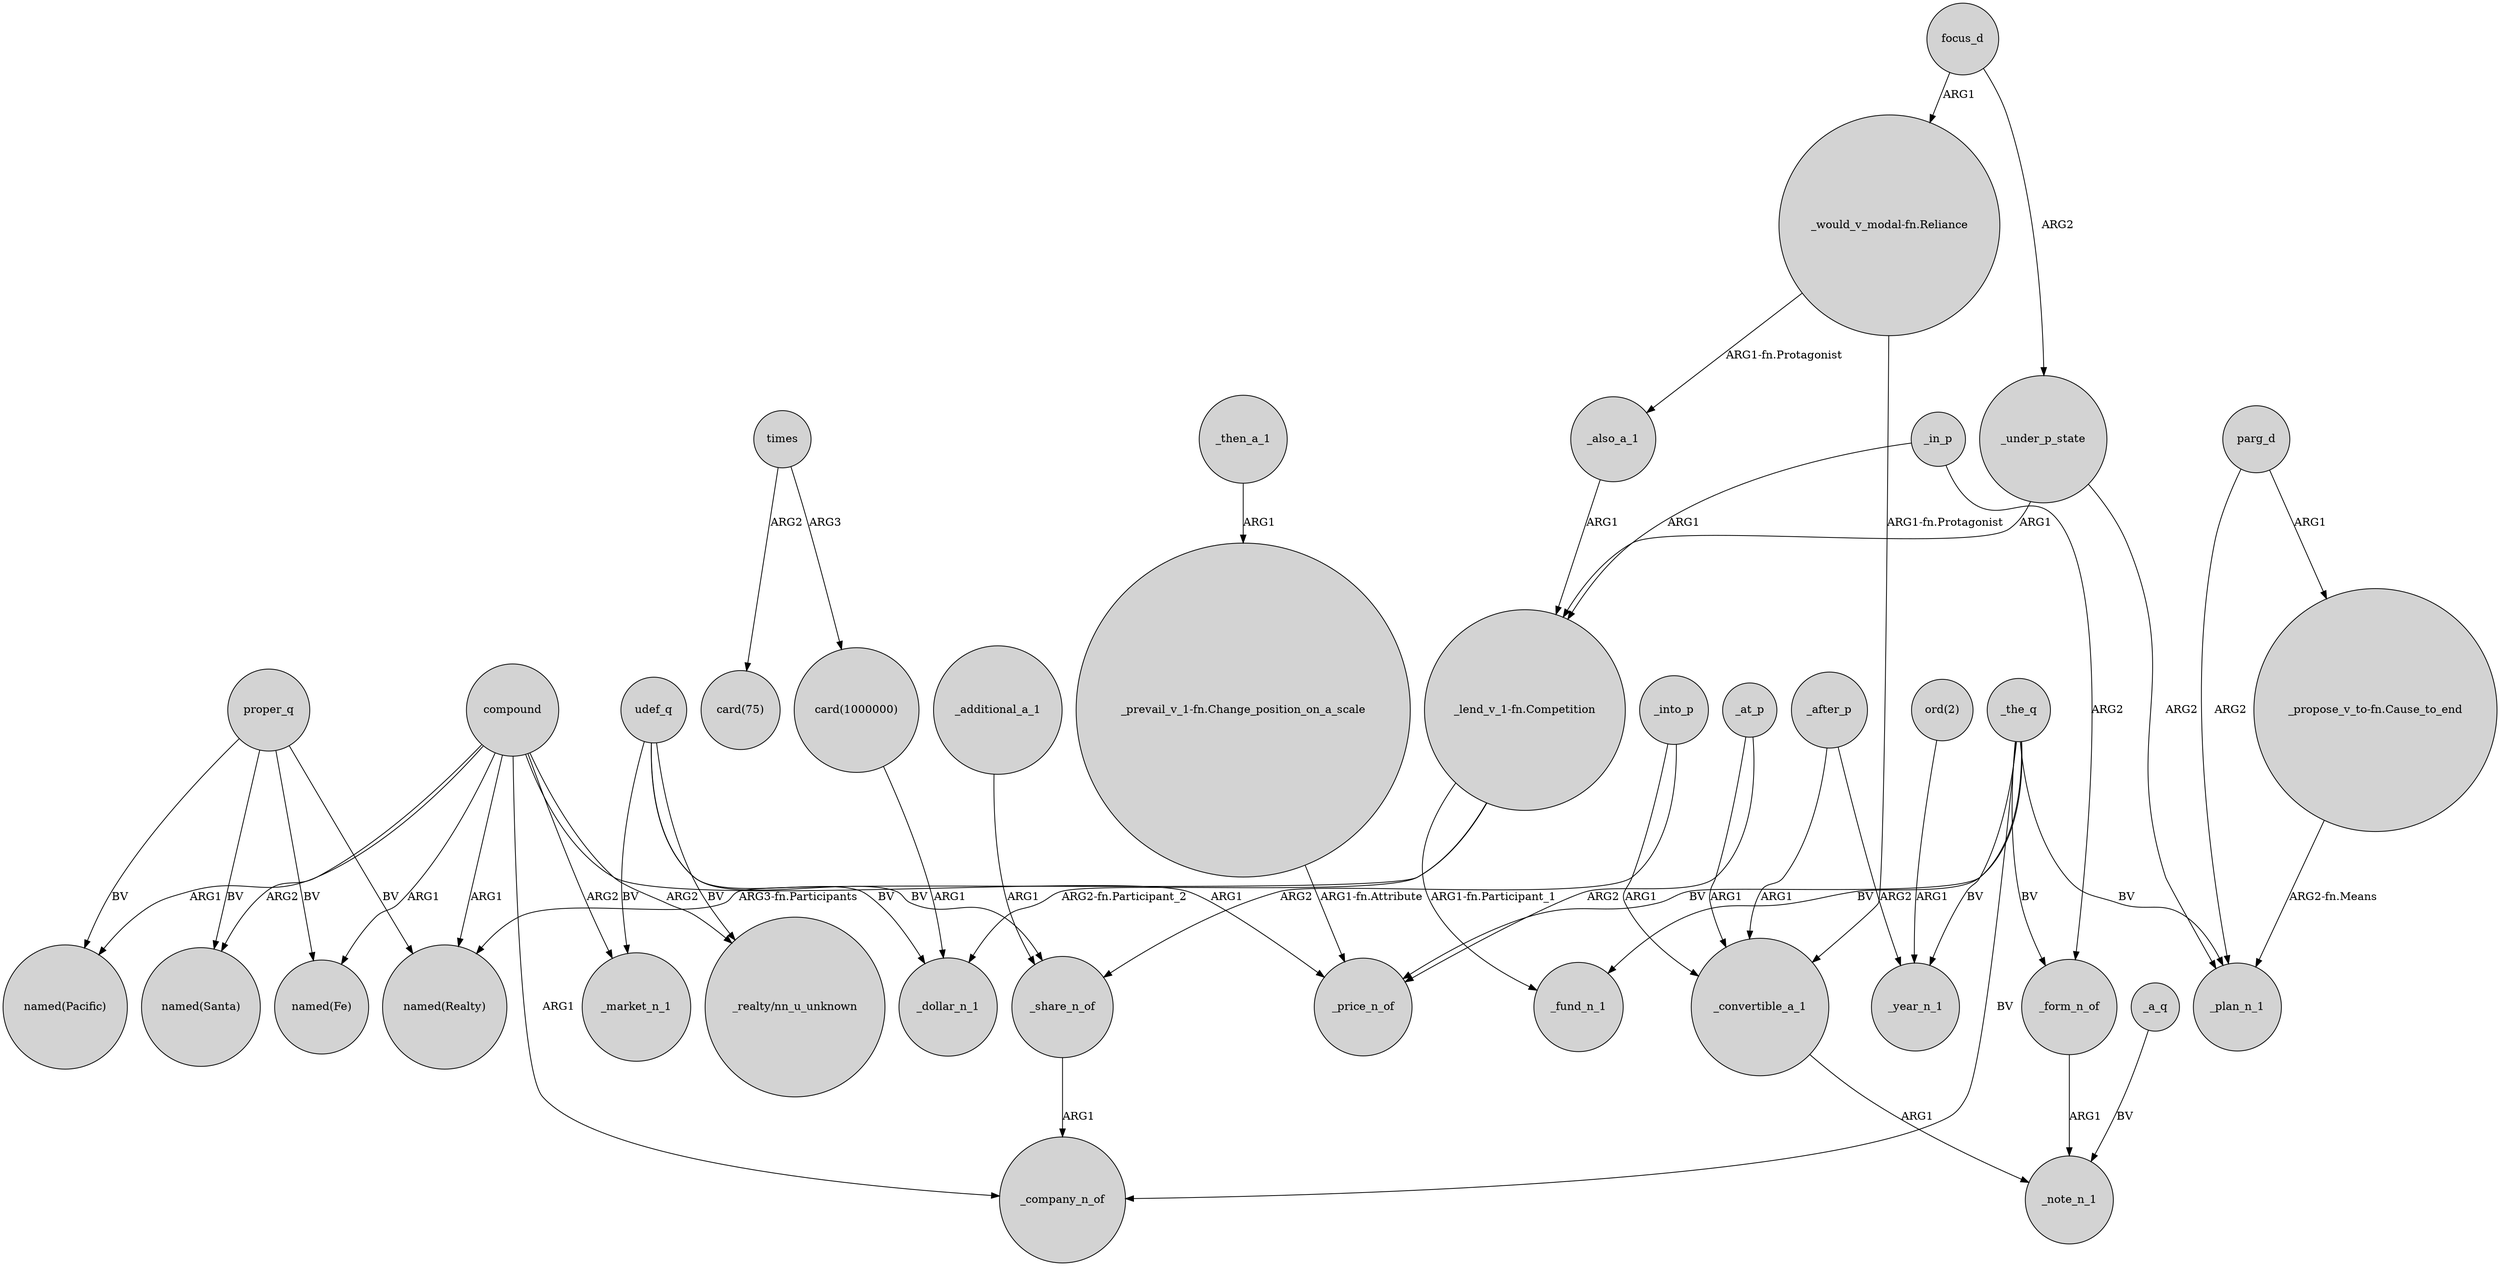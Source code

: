 digraph {
	node [shape=circle style=filled]
	"_prevail_v_1-fn.Change_position_on_a_scale" -> _price_n_of [label="ARG1-fn.Attribute"]
	_share_n_of -> _company_n_of [label=ARG1]
	udef_q -> _market_n_1 [label=BV]
	"_lend_v_1-fn.Competition" -> _dollar_n_1 [label="ARG2-fn.Participant_2"]
	"ord(2)" -> _year_n_1 [label=ARG1]
	focus_d -> "_would_v_modal-fn.Reliance" [label=ARG1]
	_form_n_of -> _note_n_1 [label=ARG1]
	proper_q -> "named(Fe)" [label=BV]
	_after_p -> _convertible_a_1 [label=ARG1]
	_the_q -> _fund_n_1 [label=BV]
	compound -> _market_n_1 [label=ARG2]
	times -> "card(1000000)" [label=ARG3]
	parg_d -> _plan_n_1 [label=ARG2]
	_then_a_1 -> "_prevail_v_1-fn.Change_position_on_a_scale" [label=ARG1]
	"_propose_v_to-fn.Cause_to_end" -> _plan_n_1 [label="ARG2-fn.Means"]
	compound -> _company_n_of [label=ARG1]
	"_would_v_modal-fn.Reliance" -> _convertible_a_1 [label="ARG1-fn.Protagonist"]
	_after_p -> _year_n_1 [label=ARG2]
	compound -> "named(Santa)" [label=ARG2]
	proper_q -> "named(Realty)" [label=BV]
	compound -> "named(Pacific)" [label=ARG1]
	"_would_v_modal-fn.Reliance" -> _also_a_1 [label="ARG1-fn.Protagonist"]
	udef_q -> "_realty/nn_u_unknown" [label=BV]
	"_lend_v_1-fn.Competition" -> "named(Realty)" [label="ARG3-fn.Participants"]
	times -> "card(75)" [label=ARG2]
	_the_q -> _form_n_of [label=BV]
	parg_d -> "_propose_v_to-fn.Cause_to_end" [label=ARG1]
	_the_q -> _year_n_1 [label=BV]
	udef_q -> _share_n_of [label=BV]
	"_lend_v_1-fn.Competition" -> _fund_n_1 [label="ARG1-fn.Participant_1"]
	_a_q -> _note_n_1 [label=BV]
	_convertible_a_1 -> _note_n_1 [label=ARG1]
	_at_p -> _price_n_of [label=ARG2]
	_into_p -> _share_n_of [label=ARG2]
	_additional_a_1 -> _share_n_of [label=ARG1]
	udef_q -> _dollar_n_1 [label=BV]
	"card(1000000)" -> _dollar_n_1 [label=ARG1]
	compound -> "_realty/nn_u_unknown" [label=ARG2]
	compound -> "named(Fe)" [label=ARG1]
	proper_q -> "named(Pacific)" [label=BV]
	focus_d -> _under_p_state [label=ARG2]
	_in_p -> _form_n_of [label=ARG2]
	_under_p_state -> "_lend_v_1-fn.Competition" [label=ARG1]
	_into_p -> _convertible_a_1 [label=ARG1]
	proper_q -> "named(Santa)" [label=BV]
	_in_p -> "_lend_v_1-fn.Competition" [label=ARG1]
	_the_q -> _plan_n_1 [label=BV]
	_the_q -> _price_n_of [label=BV]
	_also_a_1 -> "_lend_v_1-fn.Competition" [label=ARG1]
	_at_p -> _convertible_a_1 [label=ARG1]
	compound -> _price_n_of [label=ARG1]
	_the_q -> _company_n_of [label=BV]
	compound -> "named(Realty)" [label=ARG1]
	_under_p_state -> _plan_n_1 [label=ARG2]
}
